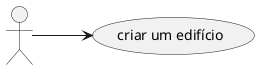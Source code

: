 @startuml
'https://plantuml.com/use-case-diagram
left to right direction
" " as nobody

nobody --> (criar um edifício)

@enduml
